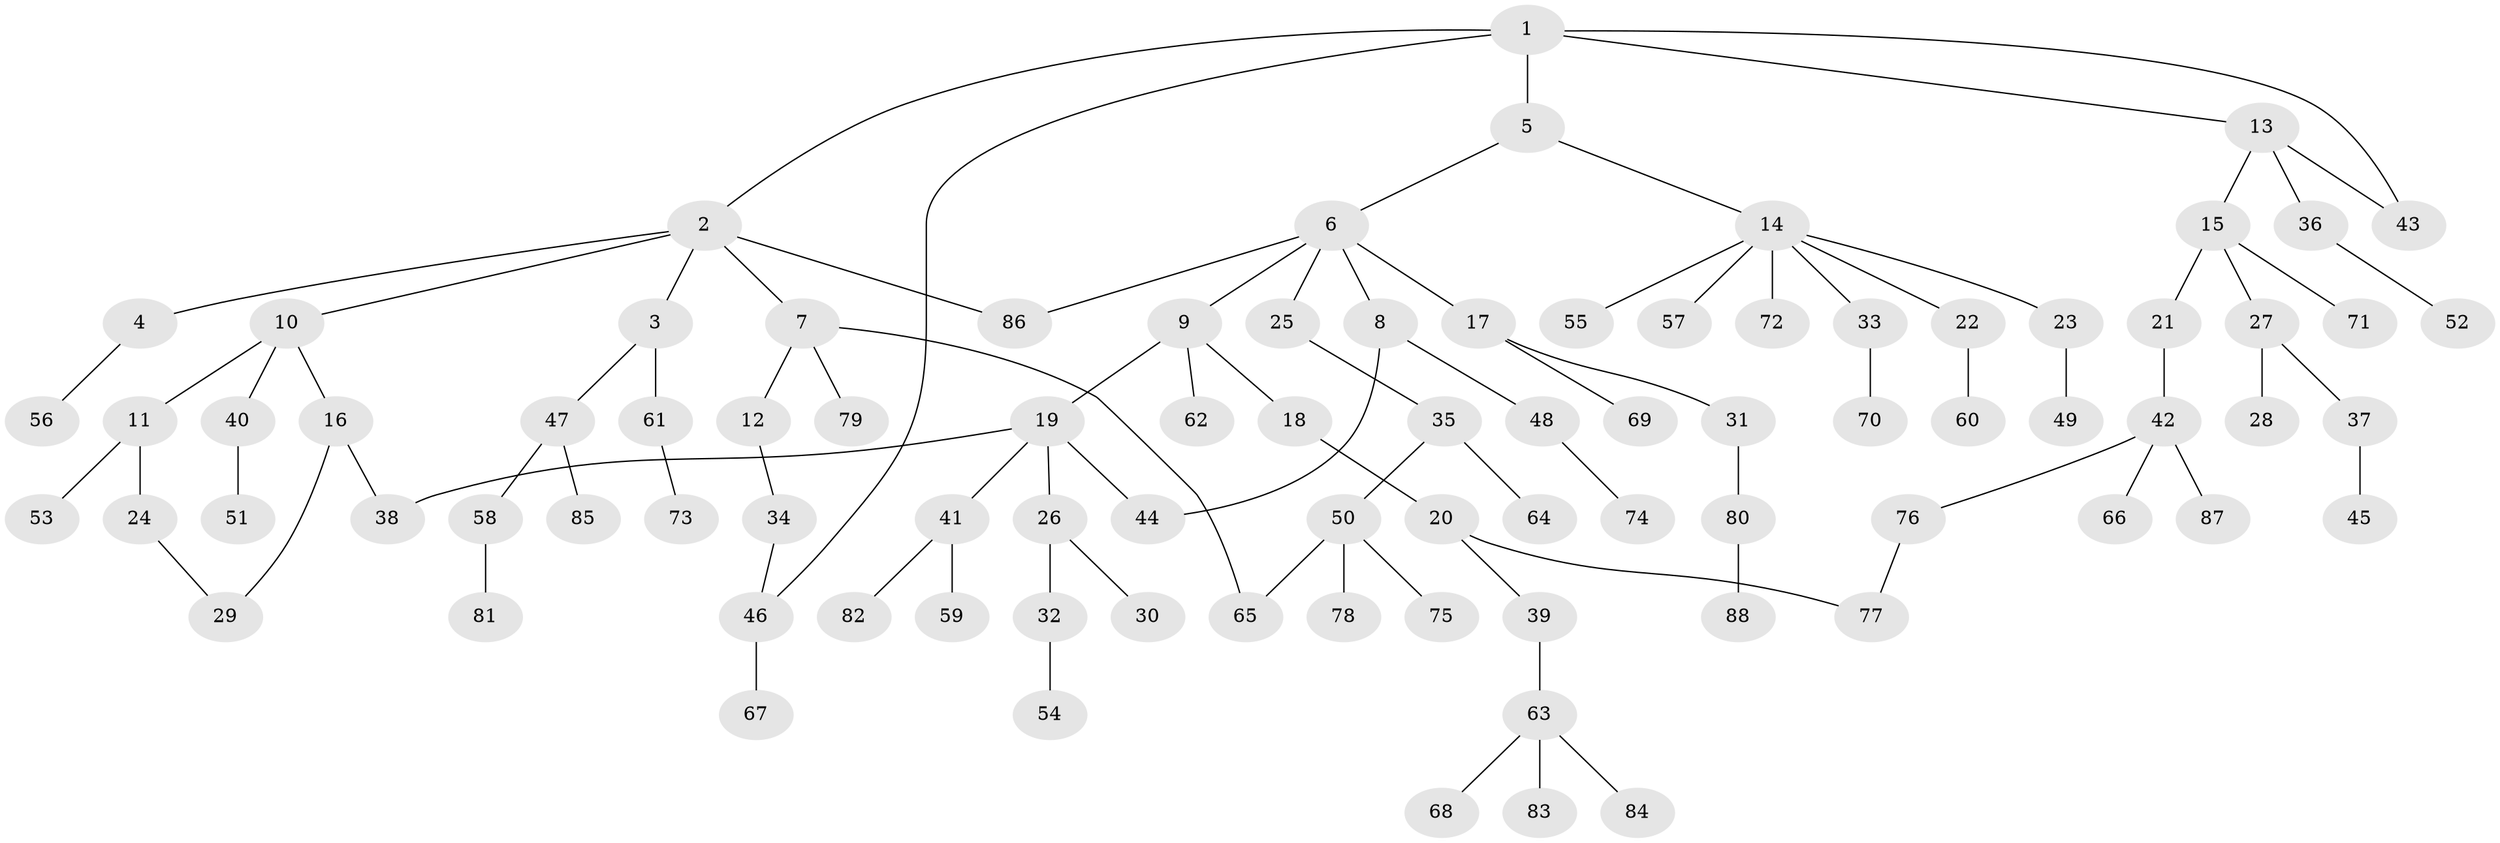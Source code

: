 // Generated by graph-tools (version 1.1) at 2025/25/03/09/25 03:25:28]
// undirected, 88 vertices, 95 edges
graph export_dot {
graph [start="1"]
  node [color=gray90,style=filled];
  1;
  2;
  3;
  4;
  5;
  6;
  7;
  8;
  9;
  10;
  11;
  12;
  13;
  14;
  15;
  16;
  17;
  18;
  19;
  20;
  21;
  22;
  23;
  24;
  25;
  26;
  27;
  28;
  29;
  30;
  31;
  32;
  33;
  34;
  35;
  36;
  37;
  38;
  39;
  40;
  41;
  42;
  43;
  44;
  45;
  46;
  47;
  48;
  49;
  50;
  51;
  52;
  53;
  54;
  55;
  56;
  57;
  58;
  59;
  60;
  61;
  62;
  63;
  64;
  65;
  66;
  67;
  68;
  69;
  70;
  71;
  72;
  73;
  74;
  75;
  76;
  77;
  78;
  79;
  80;
  81;
  82;
  83;
  84;
  85;
  86;
  87;
  88;
  1 -- 2;
  1 -- 5;
  1 -- 13;
  1 -- 43;
  1 -- 46;
  2 -- 3;
  2 -- 4;
  2 -- 7;
  2 -- 10;
  2 -- 86;
  3 -- 47;
  3 -- 61;
  4 -- 56;
  5 -- 6;
  5 -- 14;
  6 -- 8;
  6 -- 9;
  6 -- 17;
  6 -- 25;
  6 -- 86;
  7 -- 12;
  7 -- 65;
  7 -- 79;
  8 -- 44;
  8 -- 48;
  9 -- 18;
  9 -- 19;
  9 -- 62;
  10 -- 11;
  10 -- 16;
  10 -- 40;
  11 -- 24;
  11 -- 53;
  12 -- 34;
  13 -- 15;
  13 -- 36;
  13 -- 43;
  14 -- 22;
  14 -- 23;
  14 -- 33;
  14 -- 55;
  14 -- 57;
  14 -- 72;
  15 -- 21;
  15 -- 27;
  15 -- 71;
  16 -- 29;
  16 -- 38;
  17 -- 31;
  17 -- 69;
  18 -- 20;
  19 -- 26;
  19 -- 41;
  19 -- 38;
  19 -- 44;
  20 -- 39;
  20 -- 77;
  21 -- 42;
  22 -- 60;
  23 -- 49;
  24 -- 29;
  25 -- 35;
  26 -- 30;
  26 -- 32;
  27 -- 28;
  27 -- 37;
  31 -- 80;
  32 -- 54;
  33 -- 70;
  34 -- 46;
  35 -- 50;
  35 -- 64;
  36 -- 52;
  37 -- 45;
  39 -- 63;
  40 -- 51;
  41 -- 59;
  41 -- 82;
  42 -- 66;
  42 -- 76;
  42 -- 87;
  46 -- 67;
  47 -- 58;
  47 -- 85;
  48 -- 74;
  50 -- 75;
  50 -- 78;
  50 -- 65;
  58 -- 81;
  61 -- 73;
  63 -- 68;
  63 -- 83;
  63 -- 84;
  76 -- 77;
  80 -- 88;
}
